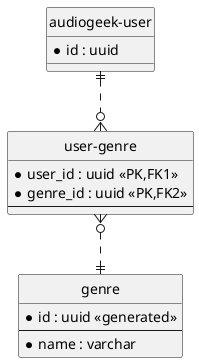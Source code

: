 
@startuml

hide circle
skinparam linetype ortho

entity "audiogeek-user" as user {
  *id : uuid
}

entity "genre" as genre {
  *id : uuid <<generated>>
  --
  *name : varchar
}

entity "user-genre" as userGenre {
  *user_id : uuid <<PK,FK1>>
  *genre_id : uuid <<PK,FK2>>
  --
}

user ||..o{ userGenre
userGenre }o..|| genre

@enduml